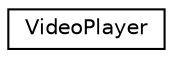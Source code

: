 digraph "Graphical Class Hierarchy"
{
  edge [fontname="Helvetica",fontsize="10",labelfontname="Helvetica",labelfontsize="10"];
  node [fontname="Helvetica",fontsize="10",shape=record];
  rankdir="LR";
  Node0 [label="VideoPlayer",height=0.2,width=0.4,color="black", fillcolor="white", style="filled",URL="$classVideoPlayer.html"];
}
